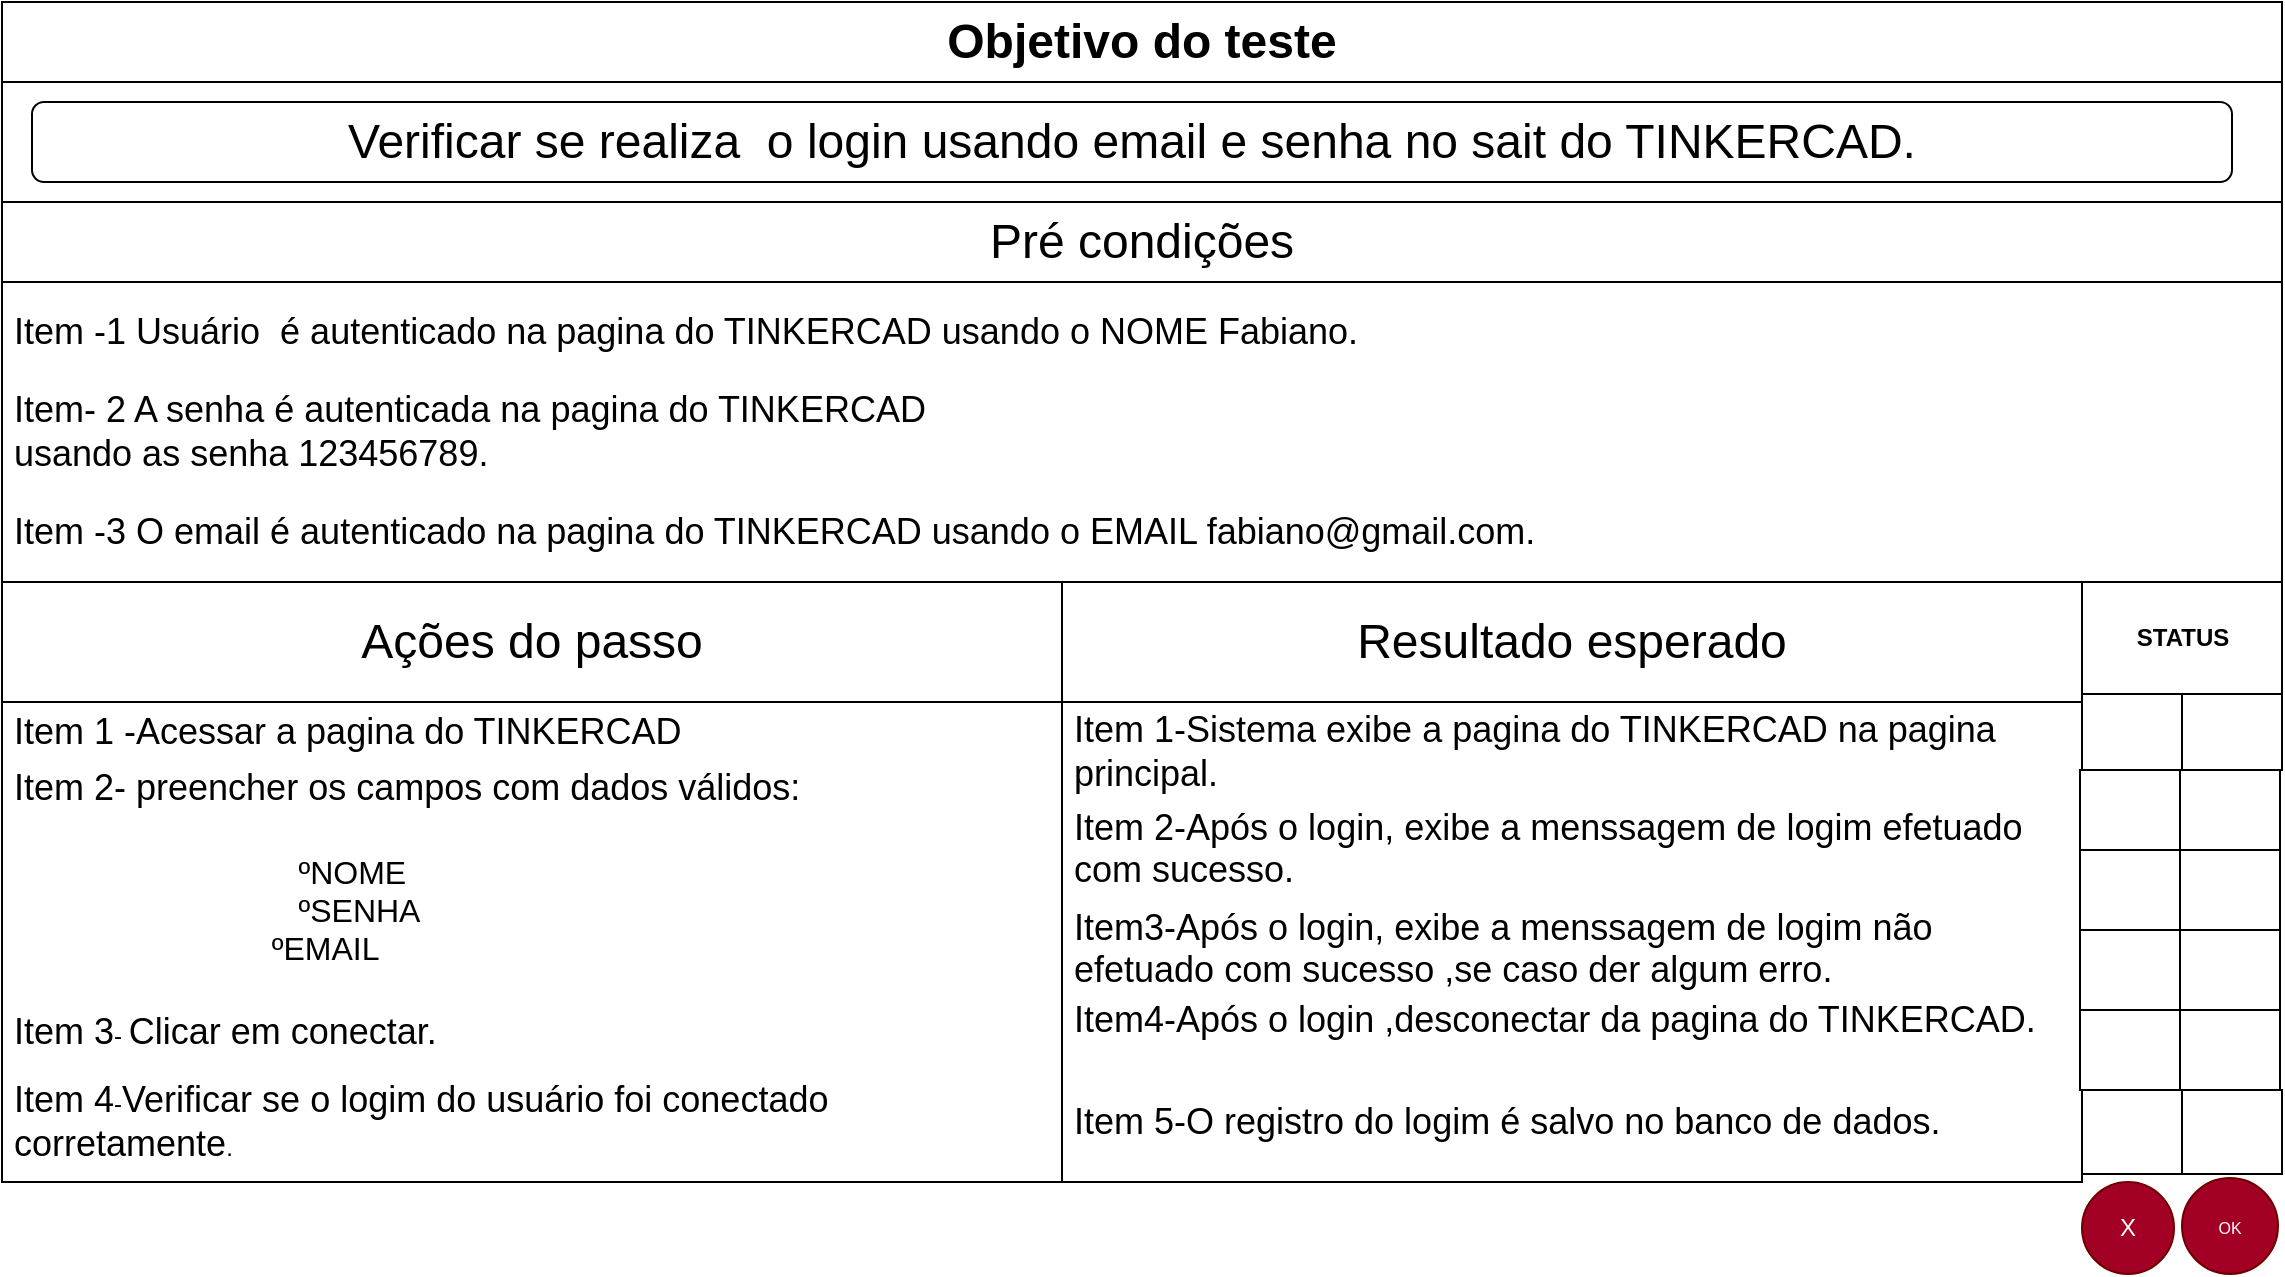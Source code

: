 <mxfile version="28.2.2" pages="2">
  <diagram name="Página-1" id="JTCnFu_GSiAf1vfXkW5V">
    <mxGraphModel dx="1244" dy="634" grid="1" gridSize="10" guides="1" tooltips="1" connect="1" arrows="1" fold="1" page="1" pageScale="1" pageWidth="1169" pageHeight="827" math="0" shadow="0">
      <root>
        <mxCell id="39ut7mN1jGlLOAhWrBHH-0" />
        <mxCell id="39ut7mN1jGlLOAhWrBHH-1" parent="39ut7mN1jGlLOAhWrBHH-0" />
        <mxCell id="-eOnYCEfxz8007zjaOuk-0" value="&lt;font style=&quot;font-size: 24px;&quot;&gt;Objetivo do teste&lt;/font&gt;" style="swimlane;whiteSpace=wrap;html=1;startSize=40;" vertex="1" parent="39ut7mN1jGlLOAhWrBHH-1">
          <mxGeometry x="15" y="110" width="1140" height="100" as="geometry" />
        </mxCell>
        <mxCell id="-eOnYCEfxz8007zjaOuk-1" value="&lt;font style=&quot;font-size: 24px;&quot;&gt;Verificar se realiza&amp;nbsp; o login usando email e senha no sait do TINKERCAD.&lt;/font&gt;" style="rounded=1;whiteSpace=wrap;html=1;" vertex="1" parent="-eOnYCEfxz8007zjaOuk-0">
          <mxGeometry x="15" y="50" width="1100" height="40" as="geometry" />
        </mxCell>
        <mxCell id="-eOnYCEfxz8007zjaOuk-2" value="&lt;font style=&quot;font-size: 24px;&quot;&gt;Ações do passo&lt;/font&gt;" style="swimlane;fontStyle=0;childLayout=stackLayout;horizontal=1;startSize=60;horizontalStack=0;resizeParent=1;resizeParentMax=0;resizeLast=0;collapsible=1;marginBottom=0;whiteSpace=wrap;html=1;" vertex="1" parent="39ut7mN1jGlLOAhWrBHH-1">
          <mxGeometry x="15" y="400" width="530" height="300" as="geometry" />
        </mxCell>
        <mxCell id="-eOnYCEfxz8007zjaOuk-3" value="&lt;font style=&quot;font-size: 18px;&quot;&gt;Item 1 -Acessar a pagina do TINKERCAD&lt;/font&gt;" style="text;strokeColor=none;fillColor=none;align=left;verticalAlign=middle;spacingLeft=4;spacingRight=4;overflow=hidden;points=[[0,0.5],[1,0.5]];portConstraint=eastwest;rotatable=0;whiteSpace=wrap;html=1;" vertex="1" parent="-eOnYCEfxz8007zjaOuk-2">
          <mxGeometry y="60" width="530" height="30" as="geometry" />
        </mxCell>
        <mxCell id="-eOnYCEfxz8007zjaOuk-4" value="&lt;div&gt;&lt;font style=&quot;font-size: 18px;&quot;&gt;Item 2- preencher os campos com dados válidos:&lt;/font&gt;&lt;/div&gt;&lt;div&gt;&lt;font style=&quot;font-size: 18px;&quot;&gt;&lt;br&gt;&lt;/font&gt;&lt;/div&gt;&lt;div&gt;&lt;font size=&quot;3&quot;&gt;&lt;span style=&quot;white-space: pre;&quot;&gt;&#x9;&lt;/span&gt;&lt;span style=&quot;white-space: pre;&quot;&gt;&#x9;&lt;/span&gt;&lt;span style=&quot;white-space: pre;&quot;&gt;&#x9;&lt;/span&gt;&lt;span style=&quot;white-space: pre;&quot;&gt;&#x9;ºNOME&lt;/span&gt;&lt;/font&gt;&lt;/div&gt;&lt;div&gt;&lt;font size=&quot;3&quot;&gt;&lt;span style=&quot;white-space: pre;&quot;&gt;&lt;span style=&quot;white-space: pre;&quot;&gt;&#x9;&lt;/span&gt;&lt;span style=&quot;white-space: pre;&quot;&gt;&#x9;&lt;/span&gt;&lt;span style=&quot;white-space: pre;&quot;&gt;&#x9;&lt;/span&gt;&lt;span style=&quot;white-space: pre;&quot;&gt;&#x9;ºSENHA&lt;/span&gt;&lt;/span&gt;&lt;/font&gt;&lt;/div&gt;&lt;div&gt;&lt;font size=&quot;3&quot;&gt;&lt;span style=&quot;white-space: pre;&quot;&gt;&lt;span style=&quot;white-space: pre;&quot;&gt;&lt;span style=&quot;white-space: pre;&quot;&gt;&#x9;&lt;/span&gt;&lt;span style=&quot;white-space: pre;&quot;&gt;&#x9;&lt;/span&gt;&lt;span style=&quot;white-space: pre;&quot;&gt;&lt;span style=&quot;white-space: pre;&quot;&gt;&#x9;     ºEMAIL&lt;/span&gt;&lt;/span&gt;&lt;/span&gt;&lt;/span&gt;&lt;/font&gt;&lt;/div&gt;&lt;div&gt;&lt;font size=&quot;3&quot;&gt;&lt;span style=&quot;white-space: pre;&quot;&gt;&lt;span style=&quot;white-space: pre;&quot;&gt;&lt;span style=&quot;white-space: pre;&quot;&gt;&lt;span style=&quot;white-space: pre;&quot;&gt;&lt;br&gt;&lt;/span&gt;&lt;/span&gt;&lt;/span&gt;&lt;/span&gt;&lt;/font&gt;&lt;/div&gt;" style="text;strokeColor=none;fillColor=none;align=left;verticalAlign=middle;spacingLeft=4;spacingRight=4;overflow=hidden;points=[[0,0.5],[1,0.5]];portConstraint=eastwest;rotatable=0;whiteSpace=wrap;html=1;" vertex="1" parent="-eOnYCEfxz8007zjaOuk-2">
          <mxGeometry y="90" width="530" height="120" as="geometry" />
        </mxCell>
        <mxCell id="-eOnYCEfxz8007zjaOuk-5" value="&lt;font style=&quot;font-size: 18px;&quot;&gt;Item 3&lt;/font&gt;- &lt;font style=&quot;font-size: 18px;&quot;&gt;Clicar em conectar.&lt;/font&gt;" style="text;strokeColor=none;fillColor=none;align=left;verticalAlign=middle;spacingLeft=4;spacingRight=4;overflow=hidden;points=[[0,0.5],[1,0.5]];portConstraint=eastwest;rotatable=0;whiteSpace=wrap;html=1;" vertex="1" parent="-eOnYCEfxz8007zjaOuk-2">
          <mxGeometry y="210" width="530" height="30" as="geometry" />
        </mxCell>
        <mxCell id="-eOnYCEfxz8007zjaOuk-6" value="&lt;font style=&quot;font-size: 18px;&quot;&gt;Item 4&lt;/font&gt;-&lt;font style=&quot;font-size: 18px;&quot;&gt;Verificar se o logim do usuário foi conectado corretamente&lt;/font&gt;." style="text;strokeColor=none;fillColor=none;align=left;verticalAlign=middle;spacingLeft=4;spacingRight=4;overflow=hidden;points=[[0,0.5],[1,0.5]];portConstraint=eastwest;rotatable=0;whiteSpace=wrap;html=1;" vertex="1" parent="-eOnYCEfxz8007zjaOuk-2">
          <mxGeometry y="240" width="530" height="60" as="geometry" />
        </mxCell>
        <mxCell id="-eOnYCEfxz8007zjaOuk-7" value="&lt;font style=&quot;font-size: 24px;&quot;&gt;Resultado esperado&lt;/font&gt;" style="swimlane;fontStyle=0;childLayout=stackLayout;horizontal=1;startSize=60;horizontalStack=0;resizeParent=1;resizeParentMax=0;resizeLast=0;collapsible=1;marginBottom=0;whiteSpace=wrap;html=1;" vertex="1" parent="39ut7mN1jGlLOAhWrBHH-1">
          <mxGeometry x="545" y="400" width="510" height="300" as="geometry" />
        </mxCell>
        <mxCell id="-eOnYCEfxz8007zjaOuk-8" value="&lt;div&gt;&lt;font style=&quot;font-size: 18px;&quot;&gt;Item 1-Sistema exibe a pagina do TINKERCAD na pagina principal.&lt;/font&gt;&lt;/div&gt;" style="text;strokeColor=none;fillColor=none;align=left;verticalAlign=middle;spacingLeft=4;spacingRight=4;overflow=hidden;points=[[0,0.5],[1,0.5]];portConstraint=eastwest;rotatable=0;whiteSpace=wrap;html=1;" vertex="1" parent="-eOnYCEfxz8007zjaOuk-7">
          <mxGeometry y="60" width="510" height="50" as="geometry" />
        </mxCell>
        <mxCell id="-eOnYCEfxz8007zjaOuk-9" value="&lt;div&gt;&lt;font style=&quot;font-size: 18px;&quot;&gt;Item 2-Após o login, exibe a menssagem de logim efetuado com sucesso.&lt;/font&gt;&lt;/div&gt;&lt;div&gt;&lt;font style=&quot;font-size: 18px;&quot;&gt;&lt;br&gt;&lt;/font&gt;&lt;/div&gt;" style="text;strokeColor=none;fillColor=none;align=left;verticalAlign=middle;spacingLeft=4;spacingRight=4;overflow=hidden;points=[[0,0.5],[1,0.5]];portConstraint=eastwest;rotatable=0;whiteSpace=wrap;html=1;" vertex="1" parent="-eOnYCEfxz8007zjaOuk-7">
          <mxGeometry y="110" width="510" height="50" as="geometry" />
        </mxCell>
        <mxCell id="-eOnYCEfxz8007zjaOuk-10" value="&lt;div&gt;&lt;font style=&quot;font-size: 18px;&quot;&gt;Item3-Após o login, exibe a menssagem de logim não efetuado com sucesso ,se caso der algum erro.&lt;/font&gt;&lt;/div&gt;&lt;div&gt;&lt;font size=&quot;3&quot;&gt;&lt;br&gt;&lt;br&gt;&lt;/font&gt;&lt;/div&gt;" style="text;strokeColor=none;fillColor=none;align=left;verticalAlign=middle;spacingLeft=4;spacingRight=4;overflow=hidden;points=[[0,0.5],[1,0.5]];portConstraint=eastwest;rotatable=0;whiteSpace=wrap;html=1;" vertex="1" parent="-eOnYCEfxz8007zjaOuk-7">
          <mxGeometry y="160" width="510" height="46" as="geometry" />
        </mxCell>
        <mxCell id="-eOnYCEfxz8007zjaOuk-11" value="&lt;div&gt;&lt;font style=&quot;font-size: 18px;&quot;&gt;Item4-Após o login ,desconectar da pagina do TINKERCAD.&lt;/font&gt;&lt;/div&gt;&lt;div&gt;&lt;font size=&quot;3&quot;&gt;&lt;br&gt;&lt;br&gt;&lt;/font&gt;&lt;/div&gt;" style="text;strokeColor=none;fillColor=none;align=left;verticalAlign=middle;spacingLeft=4;spacingRight=4;overflow=hidden;points=[[0,0.5],[1,0.5]];portConstraint=eastwest;rotatable=0;whiteSpace=wrap;html=1;" vertex="1" parent="-eOnYCEfxz8007zjaOuk-7">
          <mxGeometry y="206" width="510" height="34" as="geometry" />
        </mxCell>
        <mxCell id="-eOnYCEfxz8007zjaOuk-12" value="&lt;font style=&quot;font-size: 18px;&quot;&gt;Item 5-O registro do logim é salvo no banco de dados.&lt;/font&gt;" style="text;strokeColor=none;fillColor=none;align=left;verticalAlign=middle;spacingLeft=4;spacingRight=4;overflow=hidden;points=[[0,0.5],[1,0.5]];portConstraint=eastwest;rotatable=0;whiteSpace=wrap;html=1;" vertex="1" parent="-eOnYCEfxz8007zjaOuk-7">
          <mxGeometry y="240" width="510" height="60" as="geometry" />
        </mxCell>
        <mxCell id="-eOnYCEfxz8007zjaOuk-13" value="&lt;font style=&quot;font-size: 12px;&quot;&gt;X&lt;/font&gt;" style="ellipse;whiteSpace=wrap;html=1;aspect=fixed;fillColor=light-dark(#a20025, #dc0e37);fontColor=#ffffff;strokeColor=#6F0000;" vertex="1" parent="39ut7mN1jGlLOAhWrBHH-1">
          <mxGeometry x="1055" y="700" width="46" height="46" as="geometry" />
        </mxCell>
        <mxCell id="-eOnYCEfxz8007zjaOuk-14" value="&lt;font style=&quot;font-size: 8px;&quot;&gt;OK&lt;/font&gt;" style="ellipse;whiteSpace=wrap;html=1;aspect=fixed;fillColor=light-dark(#a20025, #00ff00);fontColor=#ffffff;strokeColor=#6F0000;" vertex="1" parent="39ut7mN1jGlLOAhWrBHH-1">
          <mxGeometry x="1105" y="698" width="48" height="48" as="geometry" />
        </mxCell>
        <mxCell id="-eOnYCEfxz8007zjaOuk-15" value="&lt;font style=&quot;font-size: 24px;&quot;&gt;Pré condições&lt;/font&gt;" style="swimlane;fontStyle=0;childLayout=stackLayout;horizontal=1;startSize=40;horizontalStack=0;resizeParent=1;resizeParentMax=0;resizeLast=0;collapsible=1;marginBottom=0;whiteSpace=wrap;html=1;" vertex="1" parent="39ut7mN1jGlLOAhWrBHH-1">
          <mxGeometry x="15" y="210" width="1140" height="190" as="geometry" />
        </mxCell>
        <mxCell id="-eOnYCEfxz8007zjaOuk-16" value="&lt;font style=&quot;font-size: 18px;&quot;&gt;Item -1 Usuário&amp;nbsp; é autenticado na pagina do TINKERCAD usando o NOME Fabiano.&lt;/font&gt;" style="text;strokeColor=none;fillColor=none;align=left;verticalAlign=middle;spacingLeft=4;spacingRight=4;overflow=hidden;points=[[0,0.5],[1,0.5]];portConstraint=eastwest;rotatable=0;whiteSpace=wrap;html=1;" vertex="1" parent="-eOnYCEfxz8007zjaOuk-15">
          <mxGeometry y="40" width="1140" height="50" as="geometry" />
        </mxCell>
        <mxCell id="-eOnYCEfxz8007zjaOuk-17" value="&lt;div&gt;&lt;font style=&quot;font-size: 18px;&quot;&gt;Item- 2 A senha é autenticada na pagina do TINKERCAD&lt;/font&gt;&lt;/div&gt;&lt;font style=&quot;font-size: 18px;&quot;&gt;usando as senha 123456789.&lt;/font&gt;" style="text;strokeColor=none;fillColor=none;align=left;verticalAlign=middle;spacingLeft=4;spacingRight=4;overflow=hidden;points=[[0,0.5],[1,0.5]];portConstraint=eastwest;rotatable=0;whiteSpace=wrap;html=1;" vertex="1" parent="-eOnYCEfxz8007zjaOuk-15">
          <mxGeometry y="90" width="1140" height="50" as="geometry" />
        </mxCell>
        <mxCell id="-eOnYCEfxz8007zjaOuk-18" value="&lt;div&gt;&lt;font style=&quot;font-size: 18px;&quot;&gt;Item -3 O email é autenticado na pagina do TINKERCAD usando o EMAIL fabiano@gmail.com.&lt;/font&gt;&lt;/div&gt;" style="text;strokeColor=none;fillColor=none;align=left;verticalAlign=middle;spacingLeft=4;spacingRight=4;overflow=hidden;points=[[0,0.5],[1,0.5]];portConstraint=eastwest;rotatable=0;whiteSpace=wrap;html=1;" vertex="1" parent="-eOnYCEfxz8007zjaOuk-15">
          <mxGeometry y="140" width="1140" height="50" as="geometry" />
        </mxCell>
        <mxCell id="-eOnYCEfxz8007zjaOuk-19" value="STATUS" style="swimlane;childLayout=stackLayout;resizeParent=1;resizeParentMax=0;horizontal=1;startSize=56;horizontalStack=0;html=1;" vertex="1" parent="39ut7mN1jGlLOAhWrBHH-1">
          <mxGeometry x="1055" y="400" width="100" height="94" as="geometry" />
        </mxCell>
        <mxCell id="-eOnYCEfxz8007zjaOuk-20" value="" style="swimlane;startSize=50;horizontal=0;html=1;" vertex="1" parent="-eOnYCEfxz8007zjaOuk-19">
          <mxGeometry y="56" width="100" height="38" as="geometry" />
        </mxCell>
        <mxCell id="-eOnYCEfxz8007zjaOuk-21" value="" style="swimlane;startSize=50;horizontal=0;html=1;" vertex="1" parent="39ut7mN1jGlLOAhWrBHH-1">
          <mxGeometry x="1055" y="654" width="100" height="42" as="geometry" />
        </mxCell>
        <mxCell id="-eOnYCEfxz8007zjaOuk-22" value="" style="swimlane;startSize=50;horizontal=0;html=1;" vertex="1" parent="39ut7mN1jGlLOAhWrBHH-1">
          <mxGeometry x="1054" y="494" width="100" height="40" as="geometry" />
        </mxCell>
        <mxCell id="-eOnYCEfxz8007zjaOuk-23" value="" style="swimlane;startSize=50;horizontal=0;html=1;" vertex="1" parent="39ut7mN1jGlLOAhWrBHH-1">
          <mxGeometry x="1054" y="534" width="100" height="40" as="geometry" />
        </mxCell>
        <mxCell id="-eOnYCEfxz8007zjaOuk-24" value="" style="swimlane;startSize=50;horizontal=0;html=1;" vertex="1" parent="39ut7mN1jGlLOAhWrBHH-1">
          <mxGeometry x="1054" y="574" width="100" height="40" as="geometry" />
        </mxCell>
        <mxCell id="-eOnYCEfxz8007zjaOuk-25" value="" style="swimlane;startSize=50;horizontal=0;html=1;" vertex="1" parent="39ut7mN1jGlLOAhWrBHH-1">
          <mxGeometry x="1054" y="614" width="100" height="40" as="geometry" />
        </mxCell>
      </root>
    </mxGraphModel>
  </diagram>
  <diagram id="o0Qb89PQs3ZvBwmW5NfI" name="Página-2">
    <mxGraphModel dx="2413" dy="634" grid="1" gridSize="10" guides="1" tooltips="1" connect="1" arrows="1" fold="1" page="1" pageScale="1" pageWidth="1169" pageHeight="827" math="0" shadow="0">
      <root>
        <mxCell id="0" />
        <mxCell id="1" parent="0" />
        <mxCell id="-2i0X9hIoeVEErZCNpSx-1" value="&lt;font style=&quot;font-size: 24px;&quot;&gt;Objetivo do teste&lt;/font&gt;" style="swimlane;whiteSpace=wrap;html=1;startSize=40;" vertex="1" parent="1">
          <mxGeometry x="-1154" y="110" width="1140" height="100" as="geometry" />
        </mxCell>
        <mxCell id="-2i0X9hIoeVEErZCNpSx-2" value="&lt;font style=&quot;font-size: 24px;&quot;&gt;Verificar se realiza&amp;nbsp; o login usando email e senha no sait do TINKERCAD.&lt;/font&gt;" style="rounded=1;whiteSpace=wrap;html=1;" vertex="1" parent="-2i0X9hIoeVEErZCNpSx-1">
          <mxGeometry x="15" y="50" width="1100" height="40" as="geometry" />
        </mxCell>
        <mxCell id="-2i0X9hIoeVEErZCNpSx-3" value="&lt;font style=&quot;font-size: 24px;&quot;&gt;Ações do passo&lt;/font&gt;" style="swimlane;fontStyle=0;childLayout=stackLayout;horizontal=1;startSize=60;horizontalStack=0;resizeParent=1;resizeParentMax=0;resizeLast=0;collapsible=1;marginBottom=0;whiteSpace=wrap;html=1;" vertex="1" parent="1">
          <mxGeometry x="-1154" y="400" width="530" height="300" as="geometry" />
        </mxCell>
        <mxCell id="-2i0X9hIoeVEErZCNpSx-4" value="&lt;font style=&quot;font-size: 18px;&quot;&gt;Item 1 -Acessar a pagina do TINKERCAD&lt;/font&gt;" style="text;strokeColor=none;fillColor=none;align=left;verticalAlign=middle;spacingLeft=4;spacingRight=4;overflow=hidden;points=[[0,0.5],[1,0.5]];portConstraint=eastwest;rotatable=0;whiteSpace=wrap;html=1;" vertex="1" parent="-2i0X9hIoeVEErZCNpSx-3">
          <mxGeometry y="60" width="530" height="30" as="geometry" />
        </mxCell>
        <mxCell id="-2i0X9hIoeVEErZCNpSx-5" value="&lt;div&gt;&lt;font style=&quot;font-size: 18px;&quot;&gt;Item 2- preencher os campos com dados válidos:&lt;/font&gt;&lt;/div&gt;&lt;div&gt;&lt;font style=&quot;font-size: 18px;&quot;&gt;&lt;br&gt;&lt;/font&gt;&lt;/div&gt;&lt;div&gt;&lt;font size=&quot;3&quot;&gt;&lt;span style=&quot;white-space: pre;&quot;&gt;&#x9;&lt;/span&gt;&lt;span style=&quot;white-space: pre;&quot;&gt;&#x9;&lt;/span&gt;&lt;span style=&quot;white-space: pre;&quot;&gt;&#x9;&lt;/span&gt;&lt;span style=&quot;white-space: pre;&quot;&gt;&#x9;ºNOME&lt;/span&gt;&lt;/font&gt;&lt;/div&gt;&lt;div&gt;&lt;font size=&quot;3&quot;&gt;&lt;span style=&quot;white-space: pre;&quot;&gt;&lt;span style=&quot;white-space: pre;&quot;&gt;&#x9;&lt;/span&gt;&lt;span style=&quot;white-space: pre;&quot;&gt;&#x9;&lt;/span&gt;&lt;span style=&quot;white-space: pre;&quot;&gt;&#x9;&lt;/span&gt;&lt;span style=&quot;white-space: pre;&quot;&gt;&#x9;ºSENHA&lt;/span&gt;&lt;/span&gt;&lt;/font&gt;&lt;/div&gt;&lt;div&gt;&lt;font size=&quot;3&quot;&gt;&lt;span style=&quot;white-space: pre;&quot;&gt;&lt;span style=&quot;white-space: pre;&quot;&gt;&lt;span style=&quot;white-space: pre;&quot;&gt;&#x9;&lt;/span&gt;&lt;span style=&quot;white-space: pre;&quot;&gt;&#x9;&lt;/span&gt;&lt;span style=&quot;white-space: pre;&quot;&gt;&lt;span style=&quot;white-space: pre;&quot;&gt;&#x9;     ºEMAIL&lt;/span&gt;&lt;/span&gt;&lt;/span&gt;&lt;/span&gt;&lt;/font&gt;&lt;/div&gt;&lt;div&gt;&lt;font size=&quot;3&quot;&gt;&lt;span style=&quot;white-space: pre;&quot;&gt;&lt;span style=&quot;white-space: pre;&quot;&gt;&lt;span style=&quot;white-space: pre;&quot;&gt;&lt;span style=&quot;white-space: pre;&quot;&gt;&lt;br&gt;&lt;/span&gt;&lt;/span&gt;&lt;/span&gt;&lt;/span&gt;&lt;/font&gt;&lt;/div&gt;" style="text;strokeColor=none;fillColor=none;align=left;verticalAlign=middle;spacingLeft=4;spacingRight=4;overflow=hidden;points=[[0,0.5],[1,0.5]];portConstraint=eastwest;rotatable=0;whiteSpace=wrap;html=1;" vertex="1" parent="-2i0X9hIoeVEErZCNpSx-3">
          <mxGeometry y="90" width="530" height="120" as="geometry" />
        </mxCell>
        <mxCell id="-2i0X9hIoeVEErZCNpSx-6" value="&lt;font style=&quot;font-size: 18px;&quot;&gt;Item 3&lt;/font&gt;- &lt;font style=&quot;font-size: 18px;&quot;&gt;Clicar em conectar.&lt;/font&gt;" style="text;strokeColor=none;fillColor=none;align=left;verticalAlign=middle;spacingLeft=4;spacingRight=4;overflow=hidden;points=[[0,0.5],[1,0.5]];portConstraint=eastwest;rotatable=0;whiteSpace=wrap;html=1;" vertex="1" parent="-2i0X9hIoeVEErZCNpSx-3">
          <mxGeometry y="210" width="530" height="30" as="geometry" />
        </mxCell>
        <mxCell id="-2i0X9hIoeVEErZCNpSx-7" value="&lt;font style=&quot;font-size: 18px;&quot;&gt;Item 4&lt;/font&gt;-&lt;font style=&quot;font-size: 18px;&quot;&gt;Verificar se o logim do usuário foi conectado corretamente&lt;/font&gt;." style="text;strokeColor=none;fillColor=none;align=left;verticalAlign=middle;spacingLeft=4;spacingRight=4;overflow=hidden;points=[[0,0.5],[1,0.5]];portConstraint=eastwest;rotatable=0;whiteSpace=wrap;html=1;" vertex="1" parent="-2i0X9hIoeVEErZCNpSx-3">
          <mxGeometry y="240" width="530" height="60" as="geometry" />
        </mxCell>
        <mxCell id="-2i0X9hIoeVEErZCNpSx-8" value="&lt;font style=&quot;font-size: 24px;&quot;&gt;Resultado esperado&lt;/font&gt;" style="swimlane;fontStyle=0;childLayout=stackLayout;horizontal=1;startSize=60;horizontalStack=0;resizeParent=1;resizeParentMax=0;resizeLast=0;collapsible=1;marginBottom=0;whiteSpace=wrap;html=1;" vertex="1" parent="1">
          <mxGeometry x="-624" y="400" width="510" height="300" as="geometry" />
        </mxCell>
        <mxCell id="-2i0X9hIoeVEErZCNpSx-9" value="&lt;div&gt;&lt;font style=&quot;font-size: 18px;&quot;&gt;Item 1-Sistema exibe a pagina do TINKERCAD na pagina principal.&lt;/font&gt;&lt;/div&gt;" style="text;strokeColor=none;fillColor=none;align=left;verticalAlign=middle;spacingLeft=4;spacingRight=4;overflow=hidden;points=[[0,0.5],[1,0.5]];portConstraint=eastwest;rotatable=0;whiteSpace=wrap;html=1;" vertex="1" parent="-2i0X9hIoeVEErZCNpSx-8">
          <mxGeometry y="60" width="510" height="50" as="geometry" />
        </mxCell>
        <mxCell id="-2i0X9hIoeVEErZCNpSx-10" value="&lt;div&gt;&lt;font style=&quot;font-size: 18px;&quot;&gt;Item 2-Após o login, exibe a menssagem de logim efetuado com sucesso.&lt;/font&gt;&lt;/div&gt;&lt;div&gt;&lt;font style=&quot;font-size: 18px;&quot;&gt;&lt;br&gt;&lt;/font&gt;&lt;/div&gt;" style="text;strokeColor=none;fillColor=none;align=left;verticalAlign=middle;spacingLeft=4;spacingRight=4;overflow=hidden;points=[[0,0.5],[1,0.5]];portConstraint=eastwest;rotatable=0;whiteSpace=wrap;html=1;" vertex="1" parent="-2i0X9hIoeVEErZCNpSx-8">
          <mxGeometry y="110" width="510" height="50" as="geometry" />
        </mxCell>
        <mxCell id="-2i0X9hIoeVEErZCNpSx-11" value="&lt;div&gt;&lt;font style=&quot;font-size: 18px;&quot;&gt;Item3-Após o login, exibe a menssagem de logim não efetuado com sucesso ,se caso der algum erro.&lt;/font&gt;&lt;/div&gt;&lt;div&gt;&lt;font size=&quot;3&quot;&gt;&lt;br&gt;&lt;br&gt;&lt;/font&gt;&lt;/div&gt;" style="text;strokeColor=none;fillColor=none;align=left;verticalAlign=middle;spacingLeft=4;spacingRight=4;overflow=hidden;points=[[0,0.5],[1,0.5]];portConstraint=eastwest;rotatable=0;whiteSpace=wrap;html=1;" vertex="1" parent="-2i0X9hIoeVEErZCNpSx-8">
          <mxGeometry y="160" width="510" height="46" as="geometry" />
        </mxCell>
        <mxCell id="-2i0X9hIoeVEErZCNpSx-12" value="&lt;div&gt;&lt;font style=&quot;font-size: 18px;&quot;&gt;Item4-Após o login ,desconectar da pagina do TINKERCAD.&lt;/font&gt;&lt;/div&gt;&lt;div&gt;&lt;font size=&quot;3&quot;&gt;&lt;br&gt;&lt;br&gt;&lt;/font&gt;&lt;/div&gt;" style="text;strokeColor=none;fillColor=none;align=left;verticalAlign=middle;spacingLeft=4;spacingRight=4;overflow=hidden;points=[[0,0.5],[1,0.5]];portConstraint=eastwest;rotatable=0;whiteSpace=wrap;html=1;" vertex="1" parent="-2i0X9hIoeVEErZCNpSx-8">
          <mxGeometry y="206" width="510" height="34" as="geometry" />
        </mxCell>
        <mxCell id="-2i0X9hIoeVEErZCNpSx-13" value="&lt;font style=&quot;font-size: 18px;&quot;&gt;Item 5-O registro do logim é salvo no banco de dados.&lt;/font&gt;" style="text;strokeColor=none;fillColor=none;align=left;verticalAlign=middle;spacingLeft=4;spacingRight=4;overflow=hidden;points=[[0,0.5],[1,0.5]];portConstraint=eastwest;rotatable=0;whiteSpace=wrap;html=1;" vertex="1" parent="-2i0X9hIoeVEErZCNpSx-8">
          <mxGeometry y="240" width="510" height="60" as="geometry" />
        </mxCell>
        <mxCell id="-2i0X9hIoeVEErZCNpSx-14" value="&lt;font style=&quot;font-size: 12px;&quot;&gt;X&lt;/font&gt;" style="ellipse;whiteSpace=wrap;html=1;aspect=fixed;fillColor=light-dark(#a20025, #dc0e37);fontColor=#ffffff;strokeColor=#6F0000;" vertex="1" parent="1">
          <mxGeometry x="-114" y="700" width="46" height="46" as="geometry" />
        </mxCell>
        <mxCell id="-2i0X9hIoeVEErZCNpSx-15" value="&lt;font style=&quot;font-size: 8px;&quot;&gt;OK&lt;/font&gt;" style="ellipse;whiteSpace=wrap;html=1;aspect=fixed;fillColor=light-dark(#a20025, #00ff00);fontColor=#ffffff;strokeColor=#6F0000;" vertex="1" parent="1">
          <mxGeometry x="-64" y="698" width="48" height="48" as="geometry" />
        </mxCell>
        <mxCell id="-2i0X9hIoeVEErZCNpSx-16" value="&lt;font style=&quot;font-size: 24px;&quot;&gt;Pré condições&lt;/font&gt;" style="swimlane;fontStyle=0;childLayout=stackLayout;horizontal=1;startSize=40;horizontalStack=0;resizeParent=1;resizeParentMax=0;resizeLast=0;collapsible=1;marginBottom=0;whiteSpace=wrap;html=1;" vertex="1" parent="1">
          <mxGeometry x="-1154" y="210" width="1140" height="190" as="geometry" />
        </mxCell>
        <mxCell id="-2i0X9hIoeVEErZCNpSx-17" value="&lt;font style=&quot;font-size: 18px;&quot;&gt;Item -1 Usuário&amp;nbsp; é autenticado na pagina do TINKERCAD usando o NOME Fabiano.&lt;/font&gt;" style="text;strokeColor=none;fillColor=none;align=left;verticalAlign=middle;spacingLeft=4;spacingRight=4;overflow=hidden;points=[[0,0.5],[1,0.5]];portConstraint=eastwest;rotatable=0;whiteSpace=wrap;html=1;" vertex="1" parent="-2i0X9hIoeVEErZCNpSx-16">
          <mxGeometry y="40" width="1140" height="50" as="geometry" />
        </mxCell>
        <mxCell id="-2i0X9hIoeVEErZCNpSx-18" value="&lt;div&gt;&lt;font style=&quot;font-size: 18px;&quot;&gt;Item- 2 A senha é autenticada na pagina do TINKERCAD&lt;/font&gt;&lt;/div&gt;&lt;font style=&quot;font-size: 18px;&quot;&gt;usando as senha 123456789.&lt;/font&gt;" style="text;strokeColor=none;fillColor=none;align=left;verticalAlign=middle;spacingLeft=4;spacingRight=4;overflow=hidden;points=[[0,0.5],[1,0.5]];portConstraint=eastwest;rotatable=0;whiteSpace=wrap;html=1;" vertex="1" parent="-2i0X9hIoeVEErZCNpSx-16">
          <mxGeometry y="90" width="1140" height="50" as="geometry" />
        </mxCell>
        <mxCell id="-2i0X9hIoeVEErZCNpSx-19" value="&lt;div&gt;&lt;font style=&quot;font-size: 18px;&quot;&gt;Item -3 O email é autenticado na pagina do TINKERCAD usando o EMAIL fabiano@gmail.com.&lt;/font&gt;&lt;/div&gt;" style="text;strokeColor=none;fillColor=none;align=left;verticalAlign=middle;spacingLeft=4;spacingRight=4;overflow=hidden;points=[[0,0.5],[1,0.5]];portConstraint=eastwest;rotatable=0;whiteSpace=wrap;html=1;" vertex="1" parent="-2i0X9hIoeVEErZCNpSx-16">
          <mxGeometry y="140" width="1140" height="50" as="geometry" />
        </mxCell>
        <mxCell id="-2i0X9hIoeVEErZCNpSx-20" value="STATUS" style="swimlane;childLayout=stackLayout;resizeParent=1;resizeParentMax=0;horizontal=1;startSize=56;horizontalStack=0;html=1;" vertex="1" parent="1">
          <mxGeometry x="-114" y="400" width="100" height="94" as="geometry" />
        </mxCell>
        <mxCell id="-2i0X9hIoeVEErZCNpSx-21" value="" style="swimlane;startSize=50;horizontal=0;html=1;" vertex="1" parent="-2i0X9hIoeVEErZCNpSx-20">
          <mxGeometry y="56" width="100" height="38" as="geometry" />
        </mxCell>
        <mxCell id="-2i0X9hIoeVEErZCNpSx-22" value="" style="swimlane;startSize=50;horizontal=0;html=1;" vertex="1" parent="1">
          <mxGeometry x="-114" y="654" width="100" height="42" as="geometry" />
        </mxCell>
        <mxCell id="-2i0X9hIoeVEErZCNpSx-23" value="" style="swimlane;startSize=50;horizontal=0;html=1;" vertex="1" parent="1">
          <mxGeometry x="-115" y="494" width="100" height="40" as="geometry" />
        </mxCell>
        <mxCell id="-2i0X9hIoeVEErZCNpSx-24" value="" style="swimlane;startSize=50;horizontal=0;html=1;" vertex="1" parent="1">
          <mxGeometry x="-115" y="534" width="100" height="40" as="geometry" />
        </mxCell>
        <mxCell id="-2i0X9hIoeVEErZCNpSx-25" value="" style="swimlane;startSize=50;horizontal=0;html=1;" vertex="1" parent="1">
          <mxGeometry x="-115" y="574" width="100" height="40" as="geometry" />
        </mxCell>
        <mxCell id="-2i0X9hIoeVEErZCNpSx-26" value="" style="swimlane;startSize=50;horizontal=0;html=1;" vertex="1" parent="1">
          <mxGeometry x="-115" y="614" width="100" height="40" as="geometry" />
        </mxCell>
      </root>
    </mxGraphModel>
  </diagram>
</mxfile>
